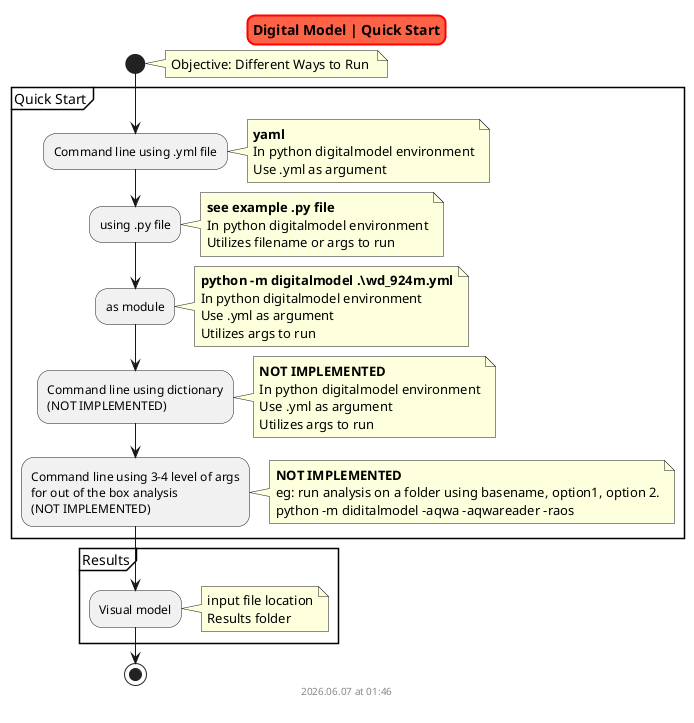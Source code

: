 @startuml digitalmodel_running
skinparam titleBorderRoundCorner 15
skinparam titleBorderThickness 2
skinparam titleBorderColor red
skinparam titleBackgroundColor Tomato

title Digital Model | Quick Start

start

    note right
        Objective: Different Ways to Run 
    end note

    partition "Quick Start" {

        :Command line using .yml file;
            note right
                **yaml**
                In python digitalmodel environment
                Use .yml as argument
            end note

        :using .py file;
            note right
                **see example .py file**
                In python digitalmodel environment
                Utilizes filename or args to run
            end note


        :as module;
            note right
                **python -m digitalmodel .\wd_924m.yml**
                In python digitalmodel environment
                Use .yml as argument
                Utilizes args to run
            end note

        :Command line using dictionary 
        (NOT IMPLEMENTED);
            note right
                **NOT IMPLEMENTED**
                In python digitalmodel environment
                Use .yml as argument
                Utilizes args to run
            end note

        :Command line using 3-4 level of args
        for out of the box analysis
        (NOT IMPLEMENTED);
            note right
                **NOT IMPLEMENTED**
                eg: run analysis on a folder using basename, option1, option 2.
                python -m diditalmodel -aqwa -aqwareader -raos
            end note
    }

    partition "Results" {
        :Visual model;
            note right
                input file location
                Results folder
            end note

    }


stop

footer
%date("yyyy.MM.dd' at 'HH:mm")
%filename()
end footer

@enduml
